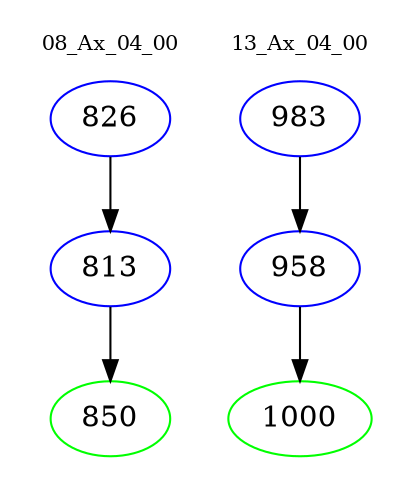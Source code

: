 digraph{
subgraph cluster_0 {
color = white
label = "08_Ax_04_00";
fontsize=10;
T0_826 [label="826", color="blue"]
T0_826 -> T0_813 [color="black"]
T0_813 [label="813", color="blue"]
T0_813 -> T0_850 [color="black"]
T0_850 [label="850", color="green"]
}
subgraph cluster_1 {
color = white
label = "13_Ax_04_00";
fontsize=10;
T1_983 [label="983", color="blue"]
T1_983 -> T1_958 [color="black"]
T1_958 [label="958", color="blue"]
T1_958 -> T1_1000 [color="black"]
T1_1000 [label="1000", color="green"]
}
}
